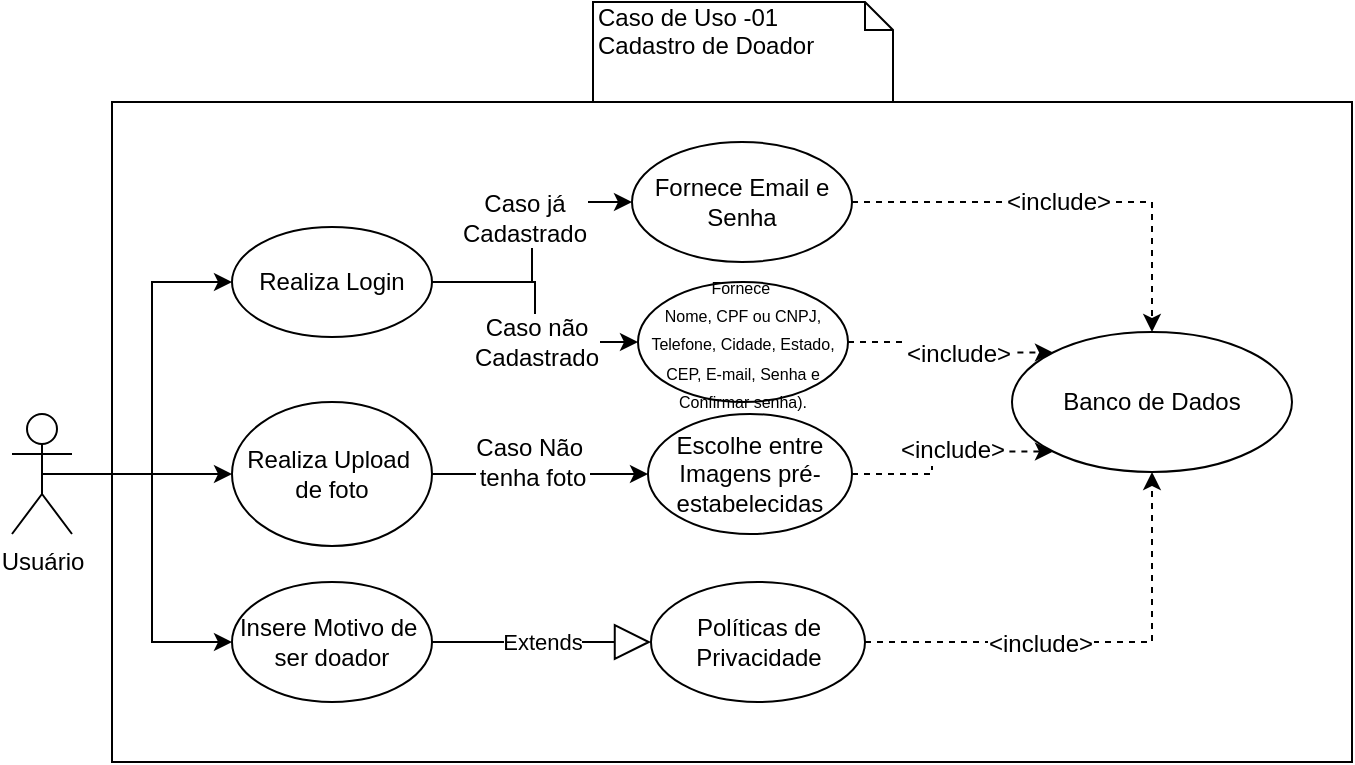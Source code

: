<mxfile version="12.2.9" type="google" pages="1"><diagram id="z9SDn8VXAGGj3vW4FptT" name="Page-1"><mxGraphModel dx="1108" dy="493" grid="1" gridSize="10" guides="1" tooltips="1" connect="1" arrows="1" fold="1" page="1" pageScale="1" pageWidth="827" pageHeight="1169" math="0" shadow="0"><root><mxCell id="0"/><mxCell id="1" parent="0"/><mxCell id="a1yWtYeA7-81vjWC1FQP-28" value="" style="html=1;" parent="1" vertex="1"><mxGeometry x="150" y="50" width="620" height="330" as="geometry"/></mxCell><mxCell id="a1yWtYeA7-81vjWC1FQP-7" style="edgeStyle=orthogonalEdgeStyle;rounded=0;orthogonalLoop=1;jettySize=auto;html=1;exitX=0.5;exitY=0.5;exitDx=0;exitDy=0;exitPerimeter=0;entryX=0;entryY=0.5;entryDx=0;entryDy=0;" parent="1" source="a1yWtYeA7-81vjWC1FQP-2" target="a1yWtYeA7-81vjWC1FQP-6" edge="1"><mxGeometry relative="1" as="geometry"/></mxCell><mxCell id="a1yWtYeA7-81vjWC1FQP-18" style="edgeStyle=orthogonalEdgeStyle;rounded=0;orthogonalLoop=1;jettySize=auto;html=1;exitX=0.5;exitY=0.5;exitDx=0;exitDy=0;exitPerimeter=0;entryX=0;entryY=0.5;entryDx=0;entryDy=0;" parent="1" source="a1yWtYeA7-81vjWC1FQP-2" target="a1yWtYeA7-81vjWC1FQP-17" edge="1"><mxGeometry relative="1" as="geometry"/></mxCell><mxCell id="a1yWtYeA7-81vjWC1FQP-23" style="edgeStyle=orthogonalEdgeStyle;rounded=0;orthogonalLoop=1;jettySize=auto;html=1;exitX=0.5;exitY=0.5;exitDx=0;exitDy=0;exitPerimeter=0;entryX=0;entryY=0.5;entryDx=0;entryDy=0;" parent="1" source="a1yWtYeA7-81vjWC1FQP-2" target="a1yWtYeA7-81vjWC1FQP-22" edge="1"><mxGeometry relative="1" as="geometry"/></mxCell><mxCell id="a1yWtYeA7-81vjWC1FQP-2" value="Usuário" style="shape=umlActor;verticalLabelPosition=bottom;labelBackgroundColor=#ffffff;verticalAlign=top;html=1;outlineConnect=0;" parent="1" vertex="1"><mxGeometry x="100" y="206" width="30" height="60" as="geometry"/></mxCell><mxCell id="a1yWtYeA7-81vjWC1FQP-11" style="edgeStyle=orthogonalEdgeStyle;rounded=0;orthogonalLoop=1;jettySize=auto;html=1;exitX=1;exitY=0.5;exitDx=0;exitDy=0;entryX=0;entryY=0.5;entryDx=0;entryDy=0;" parent="1" source="a1yWtYeA7-81vjWC1FQP-6" target="a1yWtYeA7-81vjWC1FQP-10" edge="1"><mxGeometry relative="1" as="geometry"/></mxCell><mxCell id="a1yWtYeA7-81vjWC1FQP-12" value="Caso já &lt;br&gt;Cadastrado" style="text;html=1;resizable=0;points=[];align=center;verticalAlign=middle;labelBackgroundColor=#ffffff;" parent="a1yWtYeA7-81vjWC1FQP-11" vertex="1" connectable="0"><mxGeometry x="0.182" y="4" relative="1" as="geometry"><mxPoint as="offset"/></mxGeometry></mxCell><mxCell id="a1yWtYeA7-81vjWC1FQP-14" style="edgeStyle=orthogonalEdgeStyle;rounded=0;orthogonalLoop=1;jettySize=auto;html=1;exitX=1;exitY=0.5;exitDx=0;exitDy=0;entryX=0;entryY=0.5;entryDx=0;entryDy=0;" parent="1" source="a1yWtYeA7-81vjWC1FQP-6" target="a1yWtYeA7-81vjWC1FQP-13" edge="1"><mxGeometry relative="1" as="geometry"/></mxCell><mxCell id="a1yWtYeA7-81vjWC1FQP-15" value="Caso não &lt;br&gt;Cadastrado" style="text;html=1;resizable=0;points=[];align=center;verticalAlign=middle;labelBackgroundColor=#ffffff;" parent="a1yWtYeA7-81vjWC1FQP-14" vertex="1" connectable="0"><mxGeometry x="0.435" relative="1" as="geometry"><mxPoint x="-14" as="offset"/></mxGeometry></mxCell><mxCell id="a1yWtYeA7-81vjWC1FQP-6" value="Realiza Login" style="ellipse;whiteSpace=wrap;html=1;" parent="1" vertex="1"><mxGeometry x="210" y="112.5" width="100" height="55" as="geometry"/></mxCell><mxCell id="a1yWtYeA7-81vjWC1FQP-9" value="Caso de Uso -01&lt;br&gt;Cadastro de Doador" style="shape=note;whiteSpace=wrap;html=1;size=14;verticalAlign=top;align=left;spacingTop=-6;" parent="1" vertex="1"><mxGeometry x="390.5" width="150" height="50" as="geometry"/></mxCell><mxCell id="a1yWtYeA7-81vjWC1FQP-32" style="edgeStyle=orthogonalEdgeStyle;rounded=0;orthogonalLoop=1;jettySize=auto;html=1;exitX=1;exitY=0.5;exitDx=0;exitDy=0;entryX=0.5;entryY=0;entryDx=0;entryDy=0;dashed=1;" parent="1" source="a1yWtYeA7-81vjWC1FQP-10" target="a1yWtYeA7-81vjWC1FQP-27" edge="1"><mxGeometry relative="1" as="geometry"/></mxCell><mxCell id="a1yWtYeA7-81vjWC1FQP-37" value="&amp;lt;include&amp;gt;" style="text;html=1;resizable=0;points=[];align=center;verticalAlign=middle;labelBackgroundColor=#ffffff;" parent="a1yWtYeA7-81vjWC1FQP-32" vertex="1" connectable="0"><mxGeometry x="-0.042" relative="1" as="geometry"><mxPoint as="offset"/></mxGeometry></mxCell><mxCell id="a1yWtYeA7-81vjWC1FQP-10" value="Fornece Email e Senha" style="ellipse;whiteSpace=wrap;html=1;" parent="1" vertex="1"><mxGeometry x="410" y="70" width="110" height="60" as="geometry"/></mxCell><mxCell id="a1yWtYeA7-81vjWC1FQP-30" style="edgeStyle=orthogonalEdgeStyle;rounded=0;orthogonalLoop=1;jettySize=auto;html=1;exitX=1;exitY=0.5;exitDx=0;exitDy=0;entryX=0;entryY=0;entryDx=0;entryDy=0;dashed=1;" parent="1" source="a1yWtYeA7-81vjWC1FQP-13" target="a1yWtYeA7-81vjWC1FQP-27" edge="1"><mxGeometry relative="1" as="geometry"/></mxCell><mxCell id="a1yWtYeA7-81vjWC1FQP-34" value="&amp;lt;include&amp;gt;" style="text;html=1;resizable=0;points=[];align=center;verticalAlign=middle;labelBackgroundColor=#ffffff;" parent="a1yWtYeA7-81vjWC1FQP-30" vertex="1" connectable="0"><mxGeometry x="0.111" relative="1" as="geometry"><mxPoint as="offset"/></mxGeometry></mxCell><mxCell id="a1yWtYeA7-81vjWC1FQP-13" value="&lt;span id=&quot;docs-internal-guid-2e411c1d-7fff-4110-853e-b1fd3201a5c4&quot;&gt;&lt;span style=&quot;font-family: &amp;#34;calibri&amp;#34; , sans-serif ; background-color: transparent ; vertical-align: baseline ; white-space: pre-wrap&quot;&gt;&lt;font style=&quot;font-size: 8px&quot;&gt;Fornece &lt;br/&gt;Nome, CPF ou CNPJ, Telefone, Cidade, Estado, CEP, E-mail, Senha e Confirmar senha).&lt;/font&gt;&lt;/span&gt;&lt;/span&gt;" style="ellipse;whiteSpace=wrap;html=1;" parent="1" vertex="1"><mxGeometry x="413" y="140" width="105" height="60" as="geometry"/></mxCell><mxCell id="a1yWtYeA7-81vjWC1FQP-20" style="edgeStyle=orthogonalEdgeStyle;rounded=0;orthogonalLoop=1;jettySize=auto;html=1;exitX=1;exitY=0.5;exitDx=0;exitDy=0;entryX=0;entryY=0.5;entryDx=0;entryDy=0;" parent="1" source="a1yWtYeA7-81vjWC1FQP-17" target="a1yWtYeA7-81vjWC1FQP-19" edge="1"><mxGeometry relative="1" as="geometry"/></mxCell><mxCell id="a1yWtYeA7-81vjWC1FQP-21" value="Caso Não&amp;nbsp;&lt;br&gt;tenha foto" style="text;html=1;resizable=0;points=[];align=center;verticalAlign=middle;labelBackgroundColor=#ffffff;" parent="a1yWtYeA7-81vjWC1FQP-20" vertex="1" connectable="0"><mxGeometry y="10" relative="1" as="geometry"><mxPoint x="-4" y="4" as="offset"/></mxGeometry></mxCell><mxCell id="a1yWtYeA7-81vjWC1FQP-17" value="Realiza Upload&amp;nbsp;&lt;br&gt;de foto" style="ellipse;whiteSpace=wrap;html=1;" parent="1" vertex="1"><mxGeometry x="210" y="200" width="100" height="72" as="geometry"/></mxCell><mxCell id="a1yWtYeA7-81vjWC1FQP-29" style="edgeStyle=orthogonalEdgeStyle;rounded=0;orthogonalLoop=1;jettySize=auto;html=1;exitX=1;exitY=0.5;exitDx=0;exitDy=0;entryX=0;entryY=1;entryDx=0;entryDy=0;dashed=1;" parent="1" source="a1yWtYeA7-81vjWC1FQP-19" target="a1yWtYeA7-81vjWC1FQP-27" edge="1"><mxGeometry relative="1" as="geometry"/></mxCell><mxCell id="a1yWtYeA7-81vjWC1FQP-33" value="&amp;lt;include&amp;gt;" style="text;html=1;resizable=0;points=[];align=center;verticalAlign=middle;labelBackgroundColor=#ffffff;" parent="a1yWtYeA7-81vjWC1FQP-29" vertex="1" connectable="0"><mxGeometry x="0.089" y="1" relative="1" as="geometry"><mxPoint as="offset"/></mxGeometry></mxCell><mxCell id="a1yWtYeA7-81vjWC1FQP-19" value="Escolhe entre&lt;br&gt;Imagens pré-estabelecidas" style="ellipse;whiteSpace=wrap;html=1;" parent="1" vertex="1"><mxGeometry x="418" y="206" width="102" height="60" as="geometry"/></mxCell><mxCell id="a1yWtYeA7-81vjWC1FQP-22" value="Insere Motivo de&amp;nbsp;&lt;br&gt;ser doador" style="ellipse;whiteSpace=wrap;html=1;" parent="1" vertex="1"><mxGeometry x="210" y="290" width="100" height="60" as="geometry"/></mxCell><mxCell id="a1yWtYeA7-81vjWC1FQP-24" value="Extends" style="endArrow=block;endSize=16;endFill=0;html=1;exitX=1;exitY=0.5;exitDx=0;exitDy=0;" parent="1" source="a1yWtYeA7-81vjWC1FQP-22" target="a1yWtYeA7-81vjWC1FQP-25" edge="1"><mxGeometry width="160" relative="1" as="geometry"><mxPoint x="110" y="510" as="sourcePoint"/><mxPoint x="270" y="510" as="targetPoint"/></mxGeometry></mxCell><mxCell id="a1yWtYeA7-81vjWC1FQP-35" style="edgeStyle=orthogonalEdgeStyle;rounded=0;orthogonalLoop=1;jettySize=auto;html=1;exitX=1;exitY=0.5;exitDx=0;exitDy=0;entryX=0.5;entryY=1;entryDx=0;entryDy=0;dashed=1;" parent="1" source="a1yWtYeA7-81vjWC1FQP-25" target="a1yWtYeA7-81vjWC1FQP-27" edge="1"><mxGeometry relative="1" as="geometry"/></mxCell><mxCell id="a1yWtYeA7-81vjWC1FQP-36" value="&amp;lt;include&amp;gt;" style="text;html=1;resizable=0;points=[];align=center;verticalAlign=middle;labelBackgroundColor=#ffffff;" parent="a1yWtYeA7-81vjWC1FQP-35" vertex="1" connectable="0"><mxGeometry x="-0.237" y="-1" relative="1" as="geometry"><mxPoint as="offset"/></mxGeometry></mxCell><mxCell id="a1yWtYeA7-81vjWC1FQP-25" value="Políticas de Privacidade" style="ellipse;whiteSpace=wrap;html=1;" parent="1" vertex="1"><mxGeometry x="419.5" y="290" width="107" height="60" as="geometry"/></mxCell><mxCell id="a1yWtYeA7-81vjWC1FQP-27" value="Banco de Dados" style="ellipse;whiteSpace=wrap;html=1;" parent="1" vertex="1"><mxGeometry x="600" y="165" width="140" height="70" as="geometry"/></mxCell></root></mxGraphModel></diagram></mxfile>